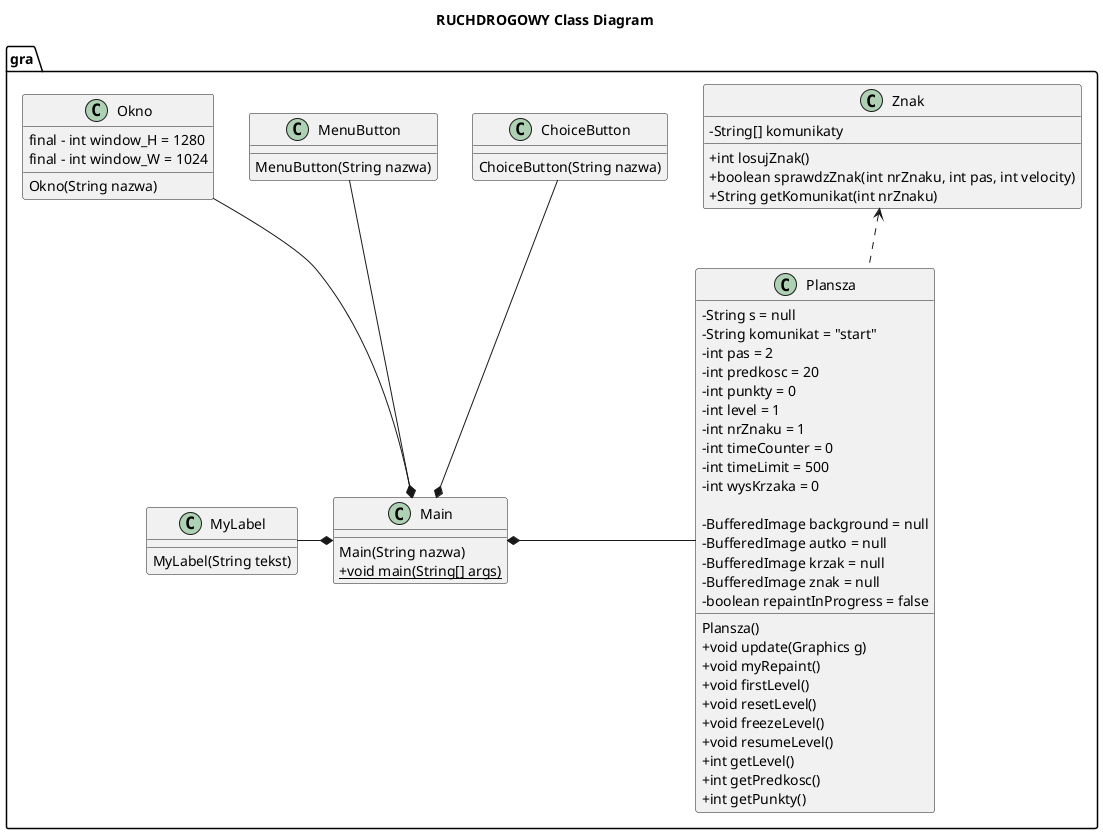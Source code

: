 @startuml
skinparam classAttributeIconSize 0
title RUCHDROGOWY Class Diagram

  package gra {
    class ChoiceButton {
        ChoiceButton(String nazwa)
    }
  }
  

  package gra {
    class Main {
        Main(String nazwa)
        + {static} void main(String[] args)

    }
  }
  

  package gra {
    class MenuButton {
        MenuButton(String nazwa)
    }
  }
  

  package gra {
    class MyLabel {
        MyLabel(String tekst)
    }
  }
  

  package gra {
    class Okno {
            final - int window_H = 1280
            final - int window_W = 1024
        Okno(String nazwa)
    }
  }
  

  package gra {
    class Plansza {
            - String s = null
            - String komunikat = "start"
            - int pas = 2
            - int predkosc = 20
            - int punkty = 0
            - int level = 1
            - int nrZnaku = 1
            - int timeCounter = 0
            - int timeLimit = 500
            - int wysKrzaka = 0

            - BufferedImage background = null
            - BufferedImage autko = null
            - BufferedImage krzak = null
            - BufferedImage znak = null
            - boolean repaintInProgress = false
        Plansza()
        + void update(Graphics g)
        + void myRepaint()
        + void firstLevel()
        + void resetLevel()
        + void freezeLevel()
        + void resumeLevel()
        + int getLevel()
        + int getPredkosc()
        + int getPunkty()

    }
  }
  

  package gra {
    class Znak {
            - String[] komunikaty
        + int losujZnak()
        + boolean sprawdzZnak(int nrZnaku, int pas, int velocity)
        + String getKomunikat(int nrZnaku)
    }
  }

  ChoiceButton -d-* Main
  MenuButton -d-* Main
  MyLabel -r-* Main
  Okno --* Main
  Plansza -left-* Main
  Plansza .up.> Znak


@enduml
